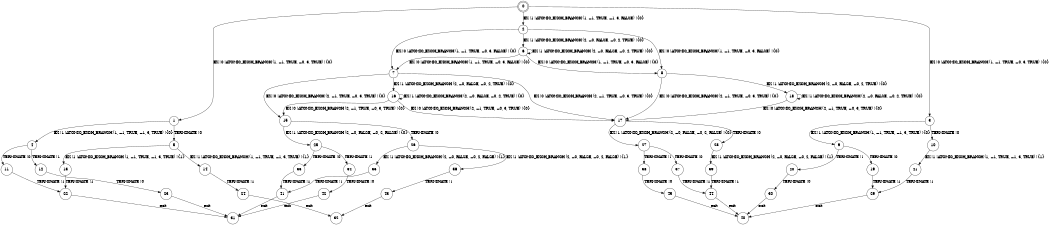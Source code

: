 digraph BCG {
size = "7, 10.5";
center = TRUE;
node [shape = circle];
0 [peripheries = 2];
0 -> 1 [label = "EX !0 !ATOMIC_EXCH_BRANCH (1, +1, TRUE, +0, 3, TRUE) !{0}"];
0 -> 2 [label = "EX !1 !ATOMIC_EXCH_BRANCH (1, +1, TRUE, +1, 3, FALSE) !{0}"];
0 -> 3 [label = "EX !0 !ATOMIC_EXCH_BRANCH (1, +1, TRUE, +0, 3, TRUE) !{0}"];
1 -> 4 [label = "EX !1 !ATOMIC_EXCH_BRANCH (1, +1, TRUE, +1, 3, TRUE) !{0}"];
1 -> 5 [label = "TERMINATE !0"];
2 -> 6 [label = "EX !1 !ATOMIC_EXCH_BRANCH (2, +0, FALSE, +0, 2, TRUE) !{0}"];
2 -> 7 [label = "EX !0 !ATOMIC_EXCH_BRANCH (1, +1, TRUE, +0, 3, FALSE) !{0}"];
2 -> 8 [label = "EX !0 !ATOMIC_EXCH_BRANCH (1, +1, TRUE, +0, 3, FALSE) !{0}"];
3 -> 9 [label = "EX !1 !ATOMIC_EXCH_BRANCH (1, +1, TRUE, +1, 3, TRUE) !{0}"];
3 -> 10 [label = "TERMINATE !0"];
4 -> 11 [label = "TERMINATE !0"];
4 -> 12 [label = "TERMINATE !1"];
5 -> 13 [label = "EX !1 !ATOMIC_EXCH_BRANCH (1, +1, TRUE, +1, 3, TRUE) !{1}"];
5 -> 14 [label = "EX !1 !ATOMIC_EXCH_BRANCH (1, +1, TRUE, +1, 3, TRUE) !{1}"];
6 -> 6 [label = "EX !1 !ATOMIC_EXCH_BRANCH (2, +0, FALSE, +0, 2, TRUE) !{0}"];
6 -> 7 [label = "EX !0 !ATOMIC_EXCH_BRANCH (1, +1, TRUE, +0, 3, FALSE) !{0}"];
6 -> 8 [label = "EX !0 !ATOMIC_EXCH_BRANCH (1, +1, TRUE, +0, 3, FALSE) !{0}"];
7 -> 15 [label = "EX !0 !ATOMIC_EXCH_BRANCH (2, +1, TRUE, +0, 3, TRUE) !{0}"];
7 -> 16 [label = "EX !1 !ATOMIC_EXCH_BRANCH (2, +0, FALSE, +0, 2, TRUE) !{0}"];
7 -> 17 [label = "EX !0 !ATOMIC_EXCH_BRANCH (2, +1, TRUE, +0, 3, TRUE) !{0}"];
8 -> 18 [label = "EX !1 !ATOMIC_EXCH_BRANCH (2, +0, FALSE, +0, 2, TRUE) !{0}"];
8 -> 17 [label = "EX !0 !ATOMIC_EXCH_BRANCH (2, +1, TRUE, +0, 3, TRUE) !{0}"];
9 -> 19 [label = "TERMINATE !0"];
9 -> 20 [label = "TERMINATE !1"];
10 -> 21 [label = "EX !1 !ATOMIC_EXCH_BRANCH (1, +1, TRUE, +1, 3, TRUE) !{1}"];
11 -> 22 [label = "TERMINATE !1"];
12 -> 23 [label = "TERMINATE !0"];
13 -> 22 [label = "TERMINATE !1"];
14 -> 24 [label = "TERMINATE !1"];
15 -> 25 [label = "EX !1 !ATOMIC_EXCH_BRANCH (2, +0, FALSE, +0, 2, FALSE) !{0}"];
15 -> 26 [label = "TERMINATE !0"];
16 -> 15 [label = "EX !0 !ATOMIC_EXCH_BRANCH (2, +1, TRUE, +0, 3, TRUE) !{0}"];
16 -> 16 [label = "EX !1 !ATOMIC_EXCH_BRANCH (2, +0, FALSE, +0, 2, TRUE) !{0}"];
16 -> 17 [label = "EX !0 !ATOMIC_EXCH_BRANCH (2, +1, TRUE, +0, 3, TRUE) !{0}"];
17 -> 27 [label = "EX !1 !ATOMIC_EXCH_BRANCH (2, +0, FALSE, +0, 2, FALSE) !{0}"];
17 -> 28 [label = "TERMINATE !0"];
18 -> 18 [label = "EX !1 !ATOMIC_EXCH_BRANCH (2, +0, FALSE, +0, 2, TRUE) !{0}"];
18 -> 17 [label = "EX !0 !ATOMIC_EXCH_BRANCH (2, +1, TRUE, +0, 3, TRUE) !{0}"];
19 -> 29 [label = "TERMINATE !1"];
20 -> 30 [label = "TERMINATE !0"];
21 -> 29 [label = "TERMINATE !1"];
22 -> 31 [label = "exit"];
23 -> 31 [label = "exit"];
24 -> 32 [label = "exit"];
25 -> 33 [label = "TERMINATE !0"];
25 -> 34 [label = "TERMINATE !1"];
26 -> 35 [label = "EX !1 !ATOMIC_EXCH_BRANCH (2, +0, FALSE, +0, 2, FALSE) !{1}"];
26 -> 36 [label = "EX !1 !ATOMIC_EXCH_BRANCH (2, +0, FALSE, +0, 2, FALSE) !{1}"];
27 -> 37 [label = "TERMINATE !0"];
27 -> 38 [label = "TERMINATE !1"];
28 -> 39 [label = "EX !1 !ATOMIC_EXCH_BRANCH (2, +0, FALSE, +0, 2, FALSE) !{1}"];
29 -> 40 [label = "exit"];
30 -> 40 [label = "exit"];
33 -> 41 [label = "TERMINATE !1"];
34 -> 42 [label = "TERMINATE !0"];
35 -> 41 [label = "TERMINATE !1"];
36 -> 43 [label = "TERMINATE !1"];
37 -> 44 [label = "TERMINATE !1"];
38 -> 45 [label = "TERMINATE !0"];
39 -> 44 [label = "TERMINATE !1"];
41 -> 31 [label = "exit"];
42 -> 31 [label = "exit"];
43 -> 32 [label = "exit"];
44 -> 40 [label = "exit"];
45 -> 40 [label = "exit"];
}
